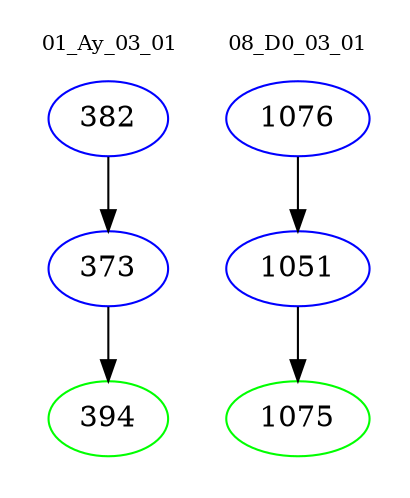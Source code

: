 digraph{
subgraph cluster_0 {
color = white
label = "01_Ay_03_01";
fontsize=10;
T0_382 [label="382", color="blue"]
T0_382 -> T0_373 [color="black"]
T0_373 [label="373", color="blue"]
T0_373 -> T0_394 [color="black"]
T0_394 [label="394", color="green"]
}
subgraph cluster_1 {
color = white
label = "08_D0_03_01";
fontsize=10;
T1_1076 [label="1076", color="blue"]
T1_1076 -> T1_1051 [color="black"]
T1_1051 [label="1051", color="blue"]
T1_1051 -> T1_1075 [color="black"]
T1_1075 [label="1075", color="green"]
}
}
